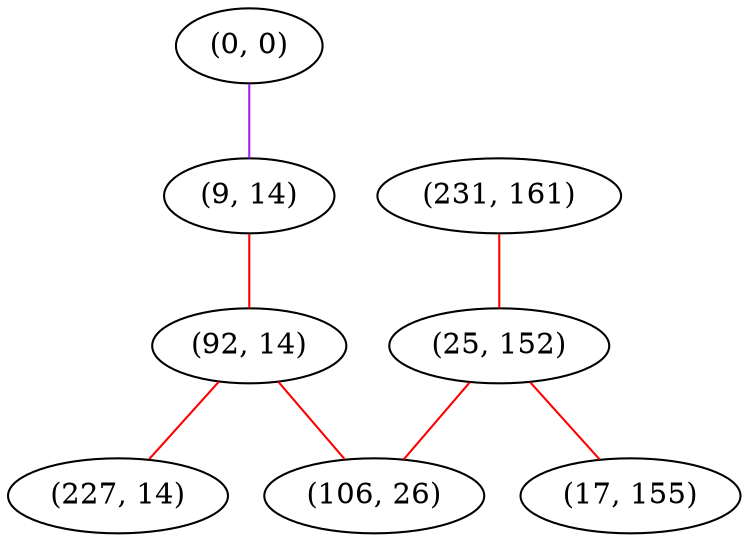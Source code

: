 graph "" {
"(0, 0)";
"(9, 14)";
"(231, 161)";
"(25, 152)";
"(92, 14)";
"(106, 26)";
"(17, 155)";
"(227, 14)";
"(0, 0)" -- "(9, 14)"  [color=purple, key=0, weight=4];
"(9, 14)" -- "(92, 14)"  [color=red, key=0, weight=1];
"(231, 161)" -- "(25, 152)"  [color=red, key=0, weight=1];
"(25, 152)" -- "(17, 155)"  [color=red, key=0, weight=1];
"(25, 152)" -- "(106, 26)"  [color=red, key=0, weight=1];
"(92, 14)" -- "(227, 14)"  [color=red, key=0, weight=1];
"(92, 14)" -- "(106, 26)"  [color=red, key=0, weight=1];
}
